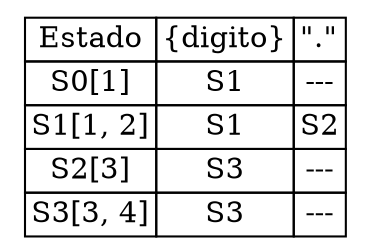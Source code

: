 digraph grafica{
rankdir=TB;
node [shape=plaintext];
some_node [label=<<table border="0" cellborder="1" cellspacing="0"><tr><td>Estado</td><td>{digito}</td><td>"."</td></tr><tr><td>S0[1]</td><td>S1</td><td>---</td></tr><tr><td>S1[1, 2]</td><td>S1</td><td>S2</td></tr><tr><td>S2[3]</td><td>S3</td><td>---</td></tr><tr><td>S3[3, 4]</td><td>S3</td><td>---</td></tr></table>>];}
